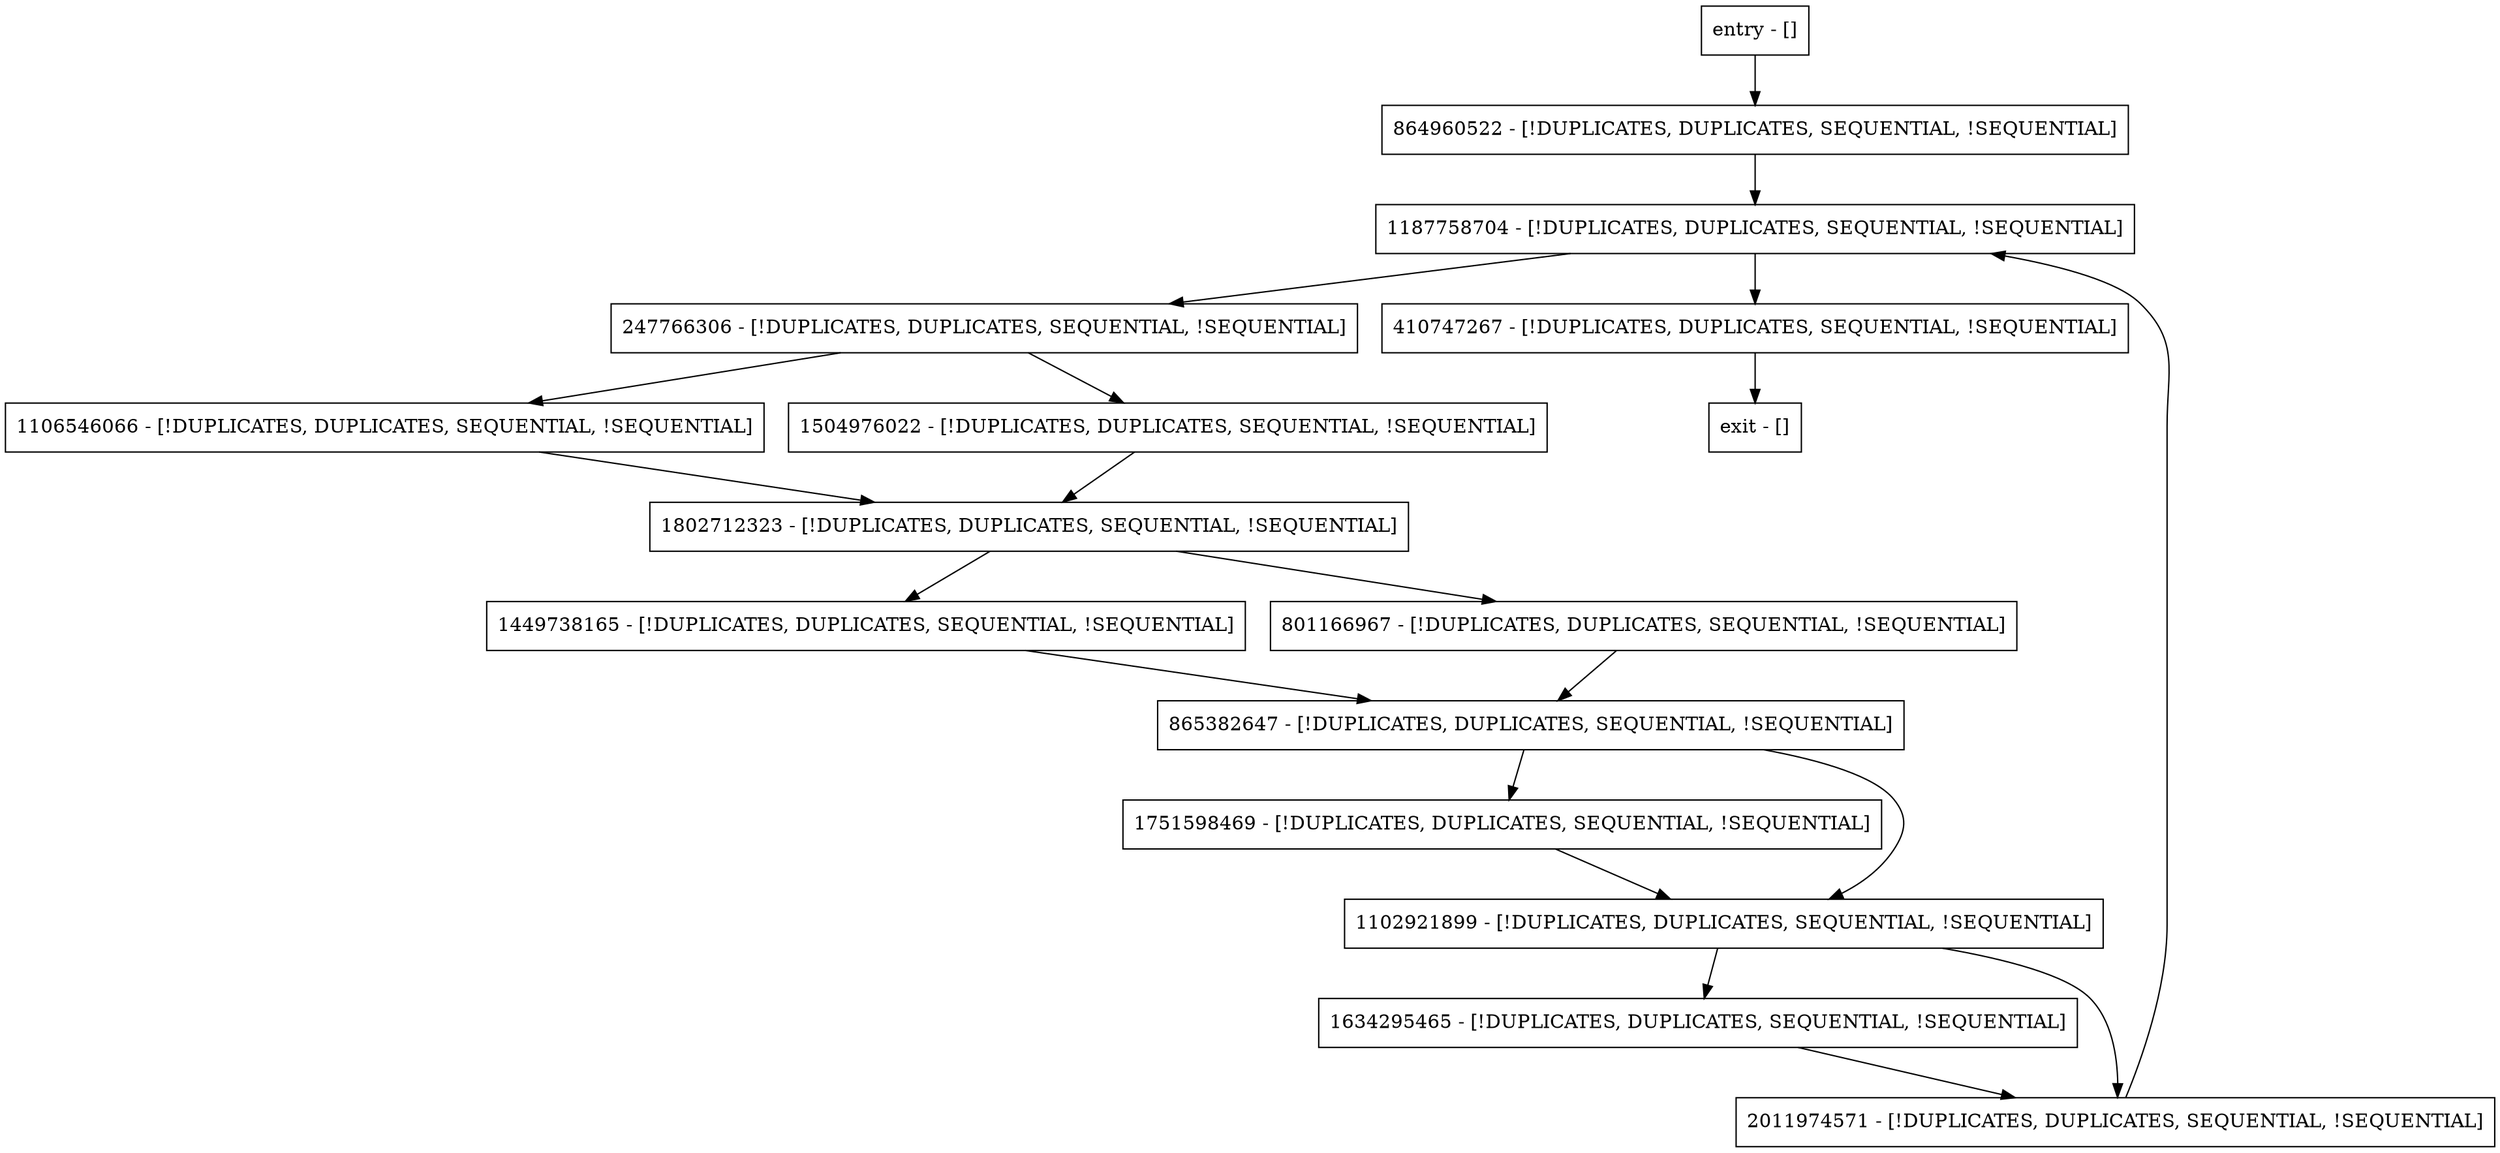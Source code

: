 digraph populate {
node [shape=record];
1187758704 [label="1187758704 - [!DUPLICATES, DUPLICATES, SEQUENTIAL, !SEQUENTIAL]"];
1449738165 [label="1449738165 - [!DUPLICATES, DUPLICATES, SEQUENTIAL, !SEQUENTIAL]"];
1751598469 [label="1751598469 - [!DUPLICATES, DUPLICATES, SEQUENTIAL, !SEQUENTIAL]"];
1634295465 [label="1634295465 - [!DUPLICATES, DUPLICATES, SEQUENTIAL, !SEQUENTIAL]"];
1106546066 [label="1106546066 - [!DUPLICATES, DUPLICATES, SEQUENTIAL, !SEQUENTIAL]"];
247766306 [label="247766306 - [!DUPLICATES, DUPLICATES, SEQUENTIAL, !SEQUENTIAL]"];
2011974571 [label="2011974571 - [!DUPLICATES, DUPLICATES, SEQUENTIAL, !SEQUENTIAL]"];
410747267 [label="410747267 - [!DUPLICATES, DUPLICATES, SEQUENTIAL, !SEQUENTIAL]"];
entry [label="entry - []"];
exit [label="exit - []"];
1102921899 [label="1102921899 - [!DUPLICATES, DUPLICATES, SEQUENTIAL, !SEQUENTIAL]"];
801166967 [label="801166967 - [!DUPLICATES, DUPLICATES, SEQUENTIAL, !SEQUENTIAL]"];
865382647 [label="865382647 - [!DUPLICATES, DUPLICATES, SEQUENTIAL, !SEQUENTIAL]"];
864960522 [label="864960522 - [!DUPLICATES, DUPLICATES, SEQUENTIAL, !SEQUENTIAL]"];
1504976022 [label="1504976022 - [!DUPLICATES, DUPLICATES, SEQUENTIAL, !SEQUENTIAL]"];
1802712323 [label="1802712323 - [!DUPLICATES, DUPLICATES, SEQUENTIAL, !SEQUENTIAL]"];
entry;
exit;
1187758704 -> 410747267;
1187758704 -> 247766306;
1449738165 -> 865382647;
1751598469 -> 1102921899;
1634295465 -> 2011974571;
1106546066 -> 1802712323;
247766306 -> 1106546066;
247766306 -> 1504976022;
2011974571 -> 1187758704;
410747267 -> exit;
entry -> 864960522;
1102921899 -> 1634295465;
1102921899 -> 2011974571;
801166967 -> 865382647;
865382647 -> 1102921899;
865382647 -> 1751598469;
864960522 -> 1187758704;
1504976022 -> 1802712323;
1802712323 -> 801166967;
1802712323 -> 1449738165;
}
